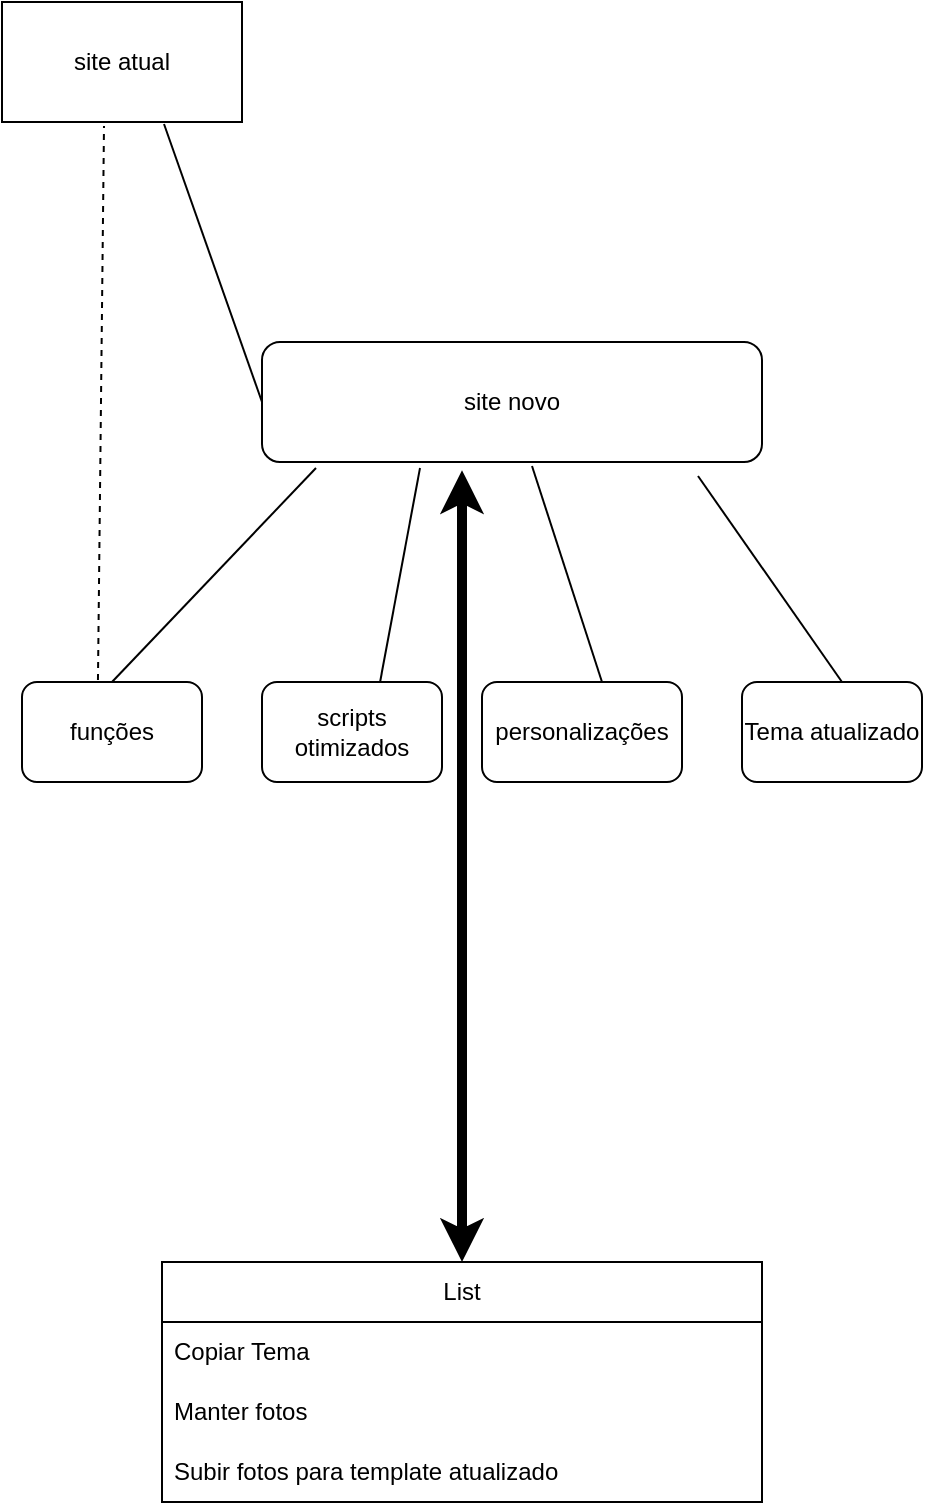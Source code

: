 <mxfile version="22.0.6" type="github">
  <diagram name="Página-1" id="FCI-EfQiivJz2QIUVgHe">
    <mxGraphModel dx="530" dy="473" grid="1" gridSize="10" guides="1" tooltips="1" connect="1" arrows="1" fold="1" page="1" pageScale="1" pageWidth="827" pageHeight="1169" math="0" shadow="0">
      <root>
        <mxCell id="0" />
        <mxCell id="1" parent="0" />
        <mxCell id="6CzUDFqqfjpjKdx2qBWC-1" value="site atual" style="rounded=0;whiteSpace=wrap;html=1;" vertex="1" parent="1">
          <mxGeometry x="20" y="20" width="120" height="60" as="geometry" />
        </mxCell>
        <mxCell id="6CzUDFqqfjpjKdx2qBWC-2" value="" style="endArrow=none;html=1;rounded=0;exitX=0.675;exitY=1.017;exitDx=0;exitDy=0;exitPerimeter=0;entryX=0;entryY=0.5;entryDx=0;entryDy=0;" edge="1" parent="1" source="6CzUDFqqfjpjKdx2qBWC-1" target="6CzUDFqqfjpjKdx2qBWC-3">
          <mxGeometry width="50" height="50" relative="1" as="geometry">
            <mxPoint x="110" y="90" as="sourcePoint" />
            <mxPoint x="130" y="220" as="targetPoint" />
          </mxGeometry>
        </mxCell>
        <mxCell id="6CzUDFqqfjpjKdx2qBWC-3" value="site novo" style="rounded=1;whiteSpace=wrap;html=1;" vertex="1" parent="1">
          <mxGeometry x="150" y="190" width="250" height="60" as="geometry" />
        </mxCell>
        <mxCell id="6CzUDFqqfjpjKdx2qBWC-4" value="funções" style="rounded=1;whiteSpace=wrap;html=1;" vertex="1" parent="1">
          <mxGeometry x="30" y="360" width="90" height="50" as="geometry" />
        </mxCell>
        <mxCell id="6CzUDFqqfjpjKdx2qBWC-5" value="scripts otimizados&lt;br&gt;" style="rounded=1;whiteSpace=wrap;html=1;" vertex="1" parent="1">
          <mxGeometry x="150" y="360" width="90" height="50" as="geometry" />
        </mxCell>
        <mxCell id="6CzUDFqqfjpjKdx2qBWC-6" value="personalizações&lt;br&gt;" style="rounded=1;whiteSpace=wrap;html=1;" vertex="1" parent="1">
          <mxGeometry x="260" y="360" width="100" height="50" as="geometry" />
        </mxCell>
        <mxCell id="6CzUDFqqfjpjKdx2qBWC-7" value="Tema atualizado&lt;br&gt;" style="rounded=1;whiteSpace=wrap;html=1;" vertex="1" parent="1">
          <mxGeometry x="390" y="360" width="90" height="50" as="geometry" />
        </mxCell>
        <mxCell id="6CzUDFqqfjpjKdx2qBWC-8" value="" style="endArrow=none;html=1;rounded=0;exitX=0.5;exitY=0;exitDx=0;exitDy=0;entryX=0.108;entryY=1.05;entryDx=0;entryDy=0;entryPerimeter=0;" edge="1" parent="1" source="6CzUDFqqfjpjKdx2qBWC-4" target="6CzUDFqqfjpjKdx2qBWC-3">
          <mxGeometry width="50" height="50" relative="1" as="geometry">
            <mxPoint x="250" y="270" as="sourcePoint" />
            <mxPoint x="300" y="220" as="targetPoint" />
            <Array as="points" />
          </mxGeometry>
        </mxCell>
        <mxCell id="6CzUDFqqfjpjKdx2qBWC-9" value="" style="endArrow=none;html=1;rounded=0;exitX=0.316;exitY=1.05;exitDx=0;exitDy=0;exitPerimeter=0;entryX=0.656;entryY=0;entryDx=0;entryDy=0;entryPerimeter=0;" edge="1" parent="1" source="6CzUDFqqfjpjKdx2qBWC-3" target="6CzUDFqqfjpjKdx2qBWC-5">
          <mxGeometry width="50" height="50" relative="1" as="geometry">
            <mxPoint x="250" y="270" as="sourcePoint" />
            <mxPoint x="210" y="350" as="targetPoint" />
            <Array as="points" />
          </mxGeometry>
        </mxCell>
        <mxCell id="6CzUDFqqfjpjKdx2qBWC-10" value="" style="endArrow=none;html=1;rounded=0;exitX=0.54;exitY=1.033;exitDx=0;exitDy=0;exitPerimeter=0;entryX=0.656;entryY=0;entryDx=0;entryDy=0;entryPerimeter=0;" edge="1" parent="1" source="6CzUDFqqfjpjKdx2qBWC-3">
          <mxGeometry width="50" height="50" relative="1" as="geometry">
            <mxPoint x="330" y="251" as="sourcePoint" />
            <mxPoint x="320" y="360" as="targetPoint" />
            <Array as="points" />
          </mxGeometry>
        </mxCell>
        <mxCell id="6CzUDFqqfjpjKdx2qBWC-11" value="" style="endArrow=none;html=1;rounded=0;exitX=0.872;exitY=1.117;exitDx=0;exitDy=0;entryX=0.656;entryY=0;entryDx=0;entryDy=0;entryPerimeter=0;exitPerimeter=0;" edge="1" parent="1" source="6CzUDFqqfjpjKdx2qBWC-3">
          <mxGeometry width="50" height="50" relative="1" as="geometry">
            <mxPoint x="450" y="251" as="sourcePoint" />
            <mxPoint x="440" y="360" as="targetPoint" />
            <Array as="points" />
          </mxGeometry>
        </mxCell>
        <mxCell id="6CzUDFqqfjpjKdx2qBWC-12" value="" style="endArrow=none;dashed=1;html=1;rounded=0;entryX=0.425;entryY=1.033;entryDx=0;entryDy=0;entryPerimeter=0;exitX=0.422;exitY=-0.02;exitDx=0;exitDy=0;exitPerimeter=0;" edge="1" parent="1" source="6CzUDFqqfjpjKdx2qBWC-4" target="6CzUDFqqfjpjKdx2qBWC-1">
          <mxGeometry width="50" height="50" relative="1" as="geometry">
            <mxPoint x="250" y="270" as="sourcePoint" />
            <mxPoint x="300" y="220" as="targetPoint" />
          </mxGeometry>
        </mxCell>
        <mxCell id="6CzUDFqqfjpjKdx2qBWC-13" value="" style="endArrow=classic;startArrow=classic;html=1;rounded=0;strokeWidth=5;entryX=0.4;entryY=1.068;entryDx=0;entryDy=0;entryPerimeter=0;" edge="1" parent="1" target="6CzUDFqqfjpjKdx2qBWC-3">
          <mxGeometry width="50" height="50" relative="1" as="geometry">
            <mxPoint x="250" y="650" as="sourcePoint" />
            <mxPoint x="250" y="360" as="targetPoint" />
          </mxGeometry>
        </mxCell>
        <mxCell id="6CzUDFqqfjpjKdx2qBWC-14" value="List" style="swimlane;fontStyle=0;childLayout=stackLayout;horizontal=1;startSize=30;horizontalStack=0;resizeParent=1;resizeParentMax=0;resizeLast=0;collapsible=1;marginBottom=0;whiteSpace=wrap;html=1;" vertex="1" parent="1">
          <mxGeometry x="100" y="650" width="300" height="120" as="geometry" />
        </mxCell>
        <mxCell id="6CzUDFqqfjpjKdx2qBWC-15" value="Copiar Tema" style="text;strokeColor=none;fillColor=none;align=left;verticalAlign=middle;spacingLeft=4;spacingRight=4;overflow=hidden;points=[[0,0.5],[1,0.5]];portConstraint=eastwest;rotatable=0;whiteSpace=wrap;html=1;" vertex="1" parent="6CzUDFqqfjpjKdx2qBWC-14">
          <mxGeometry y="30" width="300" height="30" as="geometry" />
        </mxCell>
        <mxCell id="6CzUDFqqfjpjKdx2qBWC-16" value="Manter fotos&lt;br&gt;" style="text;strokeColor=none;fillColor=none;align=left;verticalAlign=middle;spacingLeft=4;spacingRight=4;overflow=hidden;points=[[0,0.5],[1,0.5]];portConstraint=eastwest;rotatable=0;whiteSpace=wrap;html=1;" vertex="1" parent="6CzUDFqqfjpjKdx2qBWC-14">
          <mxGeometry y="60" width="300" height="30" as="geometry" />
        </mxCell>
        <mxCell id="6CzUDFqqfjpjKdx2qBWC-17" value="Subir fotos para template atualizado&lt;br&gt;" style="text;strokeColor=none;fillColor=none;align=left;verticalAlign=middle;spacingLeft=4;spacingRight=4;overflow=hidden;points=[[0,0.5],[1,0.5]];portConstraint=eastwest;rotatable=0;whiteSpace=wrap;html=1;" vertex="1" parent="6CzUDFqqfjpjKdx2qBWC-14">
          <mxGeometry y="90" width="300" height="30" as="geometry" />
        </mxCell>
      </root>
    </mxGraphModel>
  </diagram>
</mxfile>
